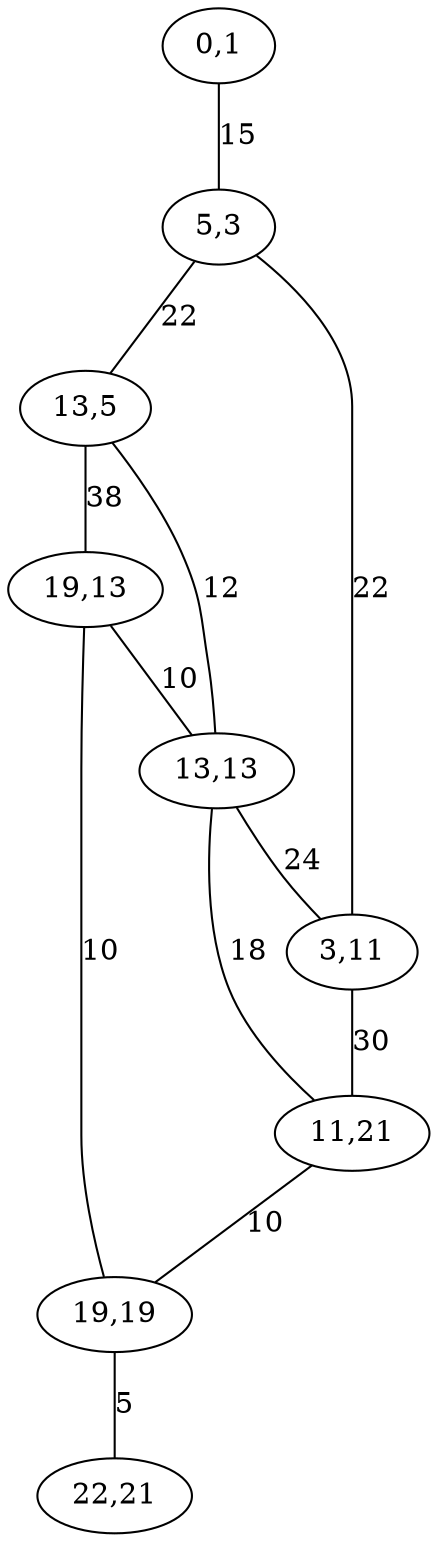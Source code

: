 strict graph day23 {
  "0,1" -- "5,3" [weight=15] [label=15]
  "5,3" -- "13,5" [weight=22] [label=22]
  "13,5" -- "19,13" [weight=38] [label=38]
  "19,13" -- "13,13" [weight=10] [label=10]
  "13,13" -- "3,11" [weight=24] [label=24]
  "3,11" -- "5,3" [weight=22] [label=22]
  "3,11" -- "11,21" [weight=30] [label=30]
  "11,21" -- "13,13" [weight=18] [label=18]
  "11,21" -- "19,19" [weight=10] [label=10]
  "19,19" -- "19,13" [weight=10] [label=10]
  "19,19" -- "22,21" [weight=5] [label=5]
  "13,13" -- "13,5" [weight=12] [label=12]
}